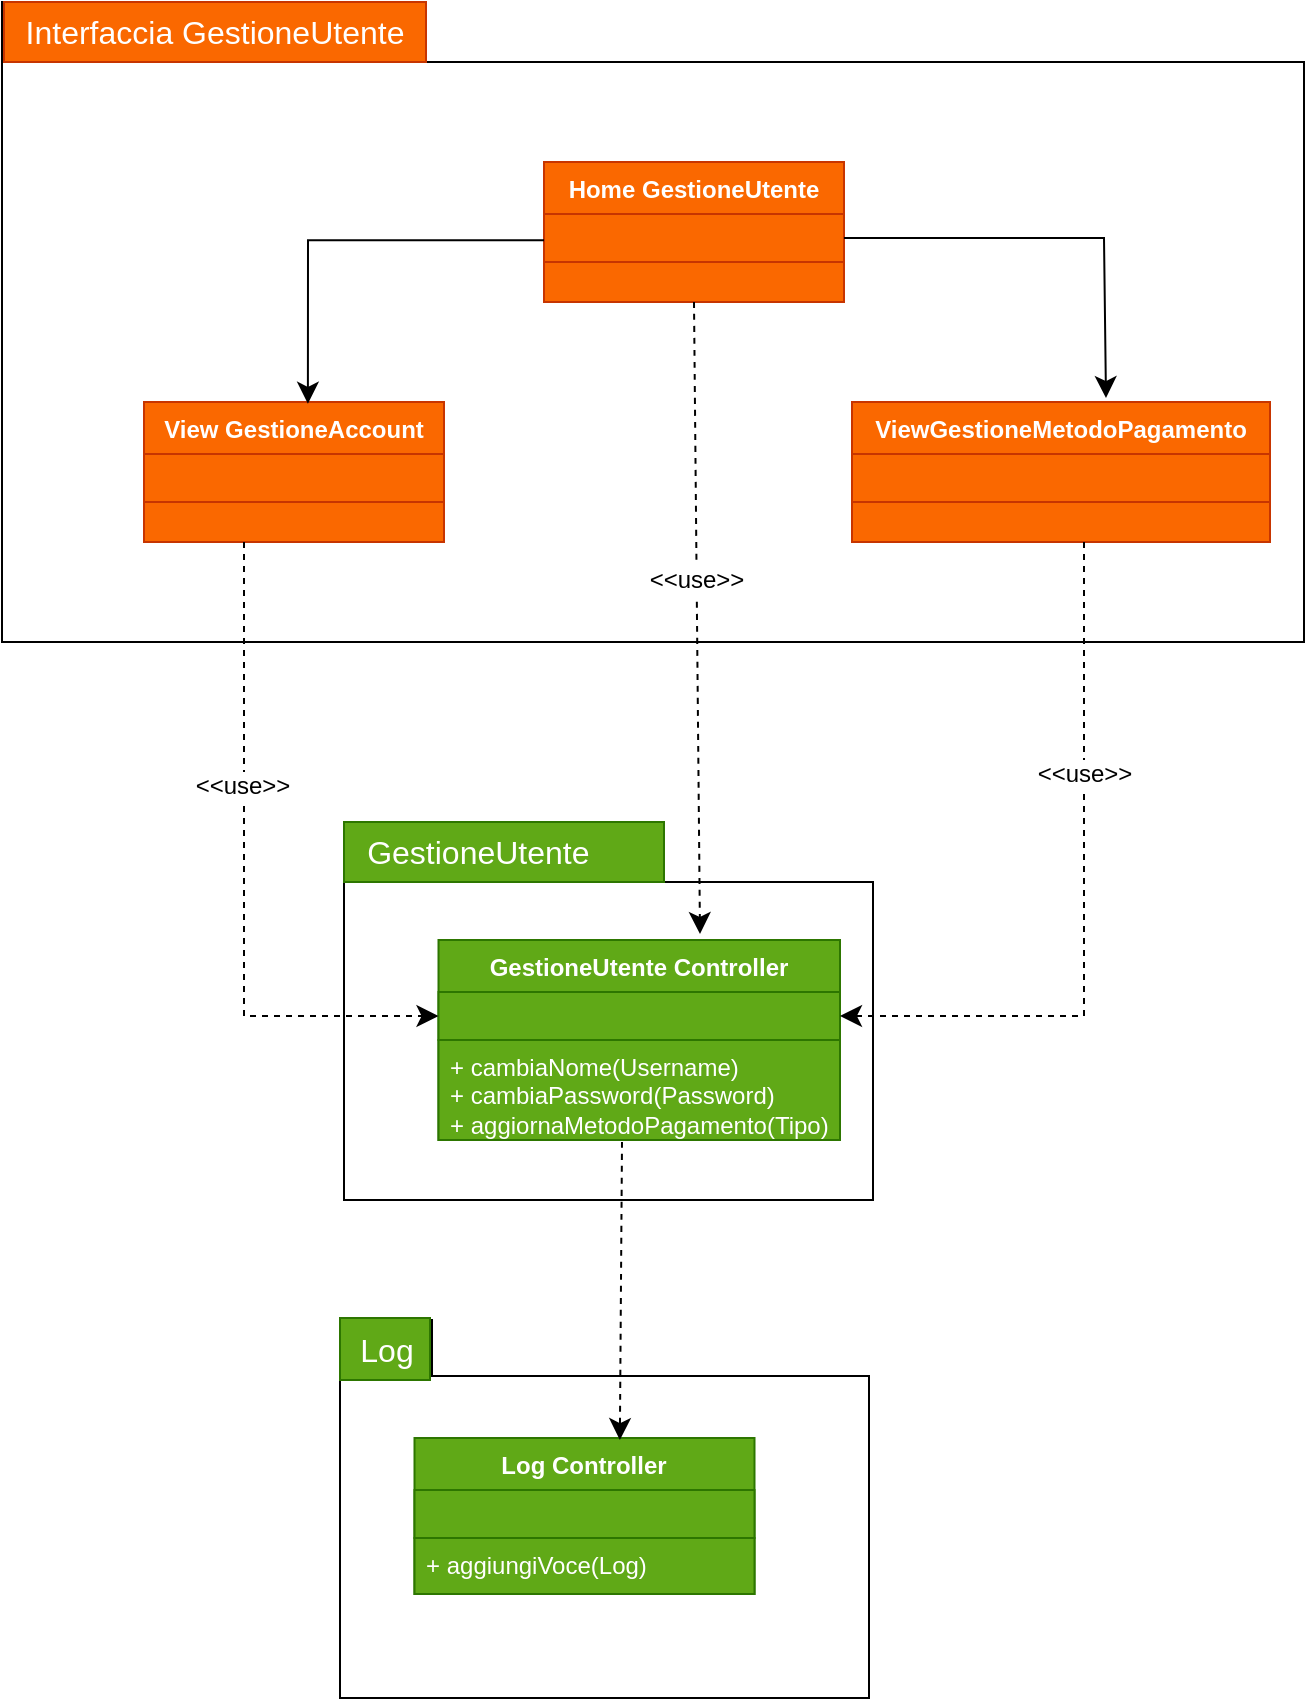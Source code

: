 <mxfile version="24.4.15" type="github">
  <diagram id="C5RBs43oDa-KdzZeNtuy" name="Page-1">
    <mxGraphModel dx="702" dy="845" grid="0" gridSize="10" guides="1" tooltips="1" connect="1" arrows="1" fold="1" page="1" pageScale="1" pageWidth="827" pageHeight="1169" math="0" shadow="0">
      <root>
        <mxCell id="WIyWlLk6GJQsqaUBKTNV-0" />
        <mxCell id="WIyWlLk6GJQsqaUBKTNV-1" parent="WIyWlLk6GJQsqaUBKTNV-0" />
        <mxCell id="I57wutEuGGv7QZFJ-WTR-0" value="" style="shape=folder;fontStyle=1;spacingTop=10;tabWidth=210;tabHeight=30;tabPosition=left;html=1;whiteSpace=wrap;" parent="WIyWlLk6GJQsqaUBKTNV-1" vertex="1">
          <mxGeometry x="19" y="230" width="651" height="320" as="geometry" />
        </mxCell>
        <mxCell id="I57wutEuGGv7QZFJ-WTR-24" value="&lt;font color=&quot;#ffffff&quot;&gt;Interfaccia GestioneUtente&lt;/font&gt;" style="text;strokeColor=#C73500;fillColor=#fa6800;html=1;align=center;verticalAlign=middle;whiteSpace=wrap;rounded=0;fontSize=16;fontColor=#000000;" parent="WIyWlLk6GJQsqaUBKTNV-1" vertex="1">
          <mxGeometry x="20" y="230" width="211" height="30" as="geometry" />
        </mxCell>
        <mxCell id="I57wutEuGGv7QZFJ-WTR-25" style="edgeStyle=none;curved=1;rounded=0;orthogonalLoop=1;jettySize=auto;html=1;exitX=0.5;exitY=0;exitDx=0;exitDy=0;fontSize=12;startSize=8;endSize=8;" parent="WIyWlLk6GJQsqaUBKTNV-1" edge="1">
          <mxGeometry relative="1" as="geometry">
            <mxPoint x="434" y="314" as="sourcePoint" />
            <mxPoint x="434" y="314" as="targetPoint" />
          </mxGeometry>
        </mxCell>
        <mxCell id="qMQlJpSZZ2h1YUX2fMPP-8" value="" style="shape=folder;fontStyle=1;spacingTop=10;tabWidth=156;tabHeight=30;tabPosition=left;html=1;whiteSpace=wrap;" parent="WIyWlLk6GJQsqaUBKTNV-1" vertex="1">
          <mxGeometry x="190" y="640" width="264.5" height="189" as="geometry" />
        </mxCell>
        <mxCell id="qMQlJpSZZ2h1YUX2fMPP-16" value="GestioneUtente&amp;nbsp;&amp;nbsp;&amp;nbsp;&amp;nbsp;&amp;nbsp;&amp;nbsp; " style="text;html=1;align=center;verticalAlign=middle;resizable=0;points=[];autosize=1;fontSize=16;fillColor=#60a917;fontColor=#ffffff;strokeColor=#2D7600;" parent="WIyWlLk6GJQsqaUBKTNV-1" vertex="1">
          <mxGeometry x="190" y="640" width="160" height="30" as="geometry" />
        </mxCell>
        <mxCell id="qMQlJpSZZ2h1YUX2fMPP-30" value="&lt;font color=&quot;#ffffff&quot;&gt;View GestioneAccount&lt;br&gt;&lt;/font&gt;" style="swimlane;fontStyle=1;align=center;verticalAlign=top;childLayout=stackLayout;horizontal=1;startSize=26;horizontalStack=0;resizeParent=1;resizeParentMax=0;resizeLast=0;collapsible=1;marginBottom=0;whiteSpace=wrap;html=1;fillColor=#fa6800;fontColor=#000000;strokeColor=#C73500;" parent="WIyWlLk6GJQsqaUBKTNV-1" vertex="1">
          <mxGeometry x="90" y="430" width="150" height="70" as="geometry" />
        </mxCell>
        <mxCell id="qMQlJpSZZ2h1YUX2fMPP-31" value="" style="text;strokeColor=#C73500;fillColor=#fa6800;align=left;verticalAlign=top;spacingLeft=4;spacingRight=4;overflow=hidden;rotatable=0;points=[[0,0.5],[1,0.5]];portConstraint=eastwest;whiteSpace=wrap;html=1;fontColor=#000000;" parent="qMQlJpSZZ2h1YUX2fMPP-30" vertex="1">
          <mxGeometry y="26" width="150" height="24" as="geometry" />
        </mxCell>
        <mxCell id="qMQlJpSZZ2h1YUX2fMPP-32" value="" style="line;strokeWidth=1;fillColor=#fa6800;align=left;verticalAlign=middle;spacingTop=-1;spacingLeft=3;spacingRight=3;rotatable=0;labelPosition=right;points=[];portConstraint=eastwest;strokeColor=#FF8000;fontColor=#000000;" parent="qMQlJpSZZ2h1YUX2fMPP-30" vertex="1">
          <mxGeometry y="50" width="150" as="geometry" />
        </mxCell>
        <mxCell id="qMQlJpSZZ2h1YUX2fMPP-33" value="&lt;div&gt;&lt;br&gt;&lt;/div&gt;&lt;div&gt;&lt;br&gt;&lt;/div&gt;" style="text;strokeColor=#C73500;fillColor=#fa6800;align=left;verticalAlign=top;spacingLeft=4;spacingRight=4;overflow=hidden;rotatable=0;points=[[0,0.5],[1,0.5]];portConstraint=eastwest;whiteSpace=wrap;html=1;fontColor=#000000;" parent="qMQlJpSZZ2h1YUX2fMPP-30" vertex="1">
          <mxGeometry y="50" width="150" height="20" as="geometry" />
        </mxCell>
        <mxCell id="qMQlJpSZZ2h1YUX2fMPP-35" value="&lt;font color=&quot;#ffffff&quot;&gt;ViewGestioneMetodoPagamento&lt;/font&gt;" style="swimlane;fontStyle=1;align=center;verticalAlign=top;childLayout=stackLayout;horizontal=1;startSize=26;horizontalStack=0;resizeParent=1;resizeParentMax=0;resizeLast=0;collapsible=1;marginBottom=0;whiteSpace=wrap;html=1;fillColor=#fa6800;fontColor=#000000;strokeColor=#C73500;" parent="WIyWlLk6GJQsqaUBKTNV-1" vertex="1">
          <mxGeometry x="444" y="430" width="209" height="70" as="geometry" />
        </mxCell>
        <mxCell id="qMQlJpSZZ2h1YUX2fMPP-36" value="" style="text;strokeColor=#C73500;fillColor=#fa6800;align=left;verticalAlign=top;spacingLeft=4;spacingRight=4;overflow=hidden;rotatable=0;points=[[0,0.5],[1,0.5]];portConstraint=eastwest;whiteSpace=wrap;html=1;fontColor=#000000;" parent="qMQlJpSZZ2h1YUX2fMPP-35" vertex="1">
          <mxGeometry y="26" width="209" height="24" as="geometry" />
        </mxCell>
        <mxCell id="qMQlJpSZZ2h1YUX2fMPP-37" value="" style="line;strokeWidth=1;fillColor=#fa6800;align=left;verticalAlign=middle;spacingTop=-1;spacingLeft=3;spacingRight=3;rotatable=0;labelPosition=right;points=[];portConstraint=eastwest;strokeColor=#FF8000;fontColor=#000000;" parent="qMQlJpSZZ2h1YUX2fMPP-35" vertex="1">
          <mxGeometry y="50" width="209" as="geometry" />
        </mxCell>
        <mxCell id="qMQlJpSZZ2h1YUX2fMPP-38" value="&lt;div&gt;&lt;br&gt;&lt;/div&gt;&lt;div&gt;&lt;br&gt;&lt;/div&gt;" style="text;strokeColor=#C73500;fillColor=#fa6800;align=left;verticalAlign=top;spacingLeft=4;spacingRight=4;overflow=hidden;rotatable=0;points=[[0,0.5],[1,0.5]];portConstraint=eastwest;whiteSpace=wrap;html=1;fontColor=#000000;" parent="qMQlJpSZZ2h1YUX2fMPP-35" vertex="1">
          <mxGeometry y="50" width="209" height="20" as="geometry" />
        </mxCell>
        <mxCell id="qMQlJpSZZ2h1YUX2fMPP-39" value="&lt;font color=&quot;#ffffff&quot;&gt;Home GestioneUtente&lt;br&gt;&lt;/font&gt;" style="swimlane;fontStyle=1;align=center;verticalAlign=top;childLayout=stackLayout;horizontal=1;startSize=26;horizontalStack=0;resizeParent=1;resizeParentMax=0;resizeLast=0;collapsible=1;marginBottom=0;whiteSpace=wrap;html=1;fillColor=#fa6800;fontColor=#000000;strokeColor=#C73500;" parent="WIyWlLk6GJQsqaUBKTNV-1" vertex="1">
          <mxGeometry x="290" y="310" width="150" height="70" as="geometry" />
        </mxCell>
        <mxCell id="qMQlJpSZZ2h1YUX2fMPP-40" value="" style="text;strokeColor=#C73500;fillColor=#fa6800;align=left;verticalAlign=top;spacingLeft=4;spacingRight=4;overflow=hidden;rotatable=0;points=[[0,0.5],[1,0.5]];portConstraint=eastwest;whiteSpace=wrap;html=1;fontColor=#000000;" parent="qMQlJpSZZ2h1YUX2fMPP-39" vertex="1">
          <mxGeometry y="26" width="150" height="24" as="geometry" />
        </mxCell>
        <mxCell id="qMQlJpSZZ2h1YUX2fMPP-41" value="" style="line;strokeWidth=1;fillColor=#fa6800;align=left;verticalAlign=middle;spacingTop=-1;spacingLeft=3;spacingRight=3;rotatable=0;labelPosition=right;points=[];portConstraint=eastwest;strokeColor=#FF8000;fontColor=#000000;" parent="qMQlJpSZZ2h1YUX2fMPP-39" vertex="1">
          <mxGeometry y="50" width="150" as="geometry" />
        </mxCell>
        <mxCell id="qMQlJpSZZ2h1YUX2fMPP-42" value="&lt;div&gt;&lt;br&gt;&lt;/div&gt;&lt;div&gt;&lt;br&gt;&lt;/div&gt;" style="text;strokeColor=#C73500;fillColor=#fa6800;align=left;verticalAlign=top;spacingLeft=4;spacingRight=4;overflow=hidden;rotatable=0;points=[[0,0.5],[1,0.5]];portConstraint=eastwest;whiteSpace=wrap;html=1;fontColor=#000000;" parent="qMQlJpSZZ2h1YUX2fMPP-39" vertex="1">
          <mxGeometry y="50" width="150" height="20" as="geometry" />
        </mxCell>
        <mxCell id="qMQlJpSZZ2h1YUX2fMPP-43" value="&lt;font color=&quot;#ffffff&quot;&gt;GestioneUtente Controller&lt;br&gt;&lt;/font&gt;" style="swimlane;fontStyle=1;align=center;verticalAlign=top;childLayout=stackLayout;horizontal=1;startSize=26;horizontalStack=0;resizeParent=1;resizeParentMax=0;resizeLast=0;collapsible=1;marginBottom=0;whiteSpace=wrap;html=1;fillColor=#60a917;fontColor=#ffffff;strokeColor=#2D7600;" parent="WIyWlLk6GJQsqaUBKTNV-1" vertex="1">
          <mxGeometry x="237.25" y="699" width="200.75" height="100" as="geometry" />
        </mxCell>
        <mxCell id="qMQlJpSZZ2h1YUX2fMPP-44" value="" style="text;strokeColor=#2D7600;fillColor=#60a917;align=left;verticalAlign=top;spacingLeft=4;spacingRight=4;overflow=hidden;rotatable=0;points=[[0,0.5],[1,0.5]];portConstraint=eastwest;whiteSpace=wrap;html=1;fontColor=#ffffff;" parent="qMQlJpSZZ2h1YUX2fMPP-43" vertex="1">
          <mxGeometry y="26" width="200.75" height="24" as="geometry" />
        </mxCell>
        <mxCell id="qMQlJpSZZ2h1YUX2fMPP-45" value="" style="line;strokeWidth=1;fillColor=#fa6800;align=left;verticalAlign=middle;spacingTop=-1;spacingLeft=3;spacingRight=3;rotatable=0;labelPosition=right;points=[];portConstraint=eastwest;strokeColor=#FF8000;fontColor=#000000;" parent="qMQlJpSZZ2h1YUX2fMPP-43" vertex="1">
          <mxGeometry y="50" width="200.75" as="geometry" />
        </mxCell>
        <mxCell id="qMQlJpSZZ2h1YUX2fMPP-46" value="&lt;div&gt;+ cambiaNome(Username)&lt;/div&gt;&lt;div&gt;+ cambiaPassword(Password)&lt;br&gt;&lt;/div&gt;&lt;div&gt;+ aggiornaMetodoPagamento(Tipo)&lt;br&gt;&lt;/div&gt;" style="text;strokeColor=#2D7600;fillColor=#60a917;align=left;verticalAlign=top;spacingLeft=4;spacingRight=4;overflow=hidden;rotatable=0;points=[[0,0.5],[1,0.5]];portConstraint=eastwest;whiteSpace=wrap;html=1;fontColor=#ffffff;" parent="qMQlJpSZZ2h1YUX2fMPP-43" vertex="1">
          <mxGeometry y="50" width="200.75" height="50" as="geometry" />
        </mxCell>
        <mxCell id="qMQlJpSZZ2h1YUX2fMPP-47" style="edgeStyle=none;curved=1;rounded=0;orthogonalLoop=1;jettySize=auto;html=1;exitX=0.5;exitY=1;exitDx=0;exitDy=0;fontSize=12;startSize=8;endSize=8;dashed=1;" parent="WIyWlLk6GJQsqaUBKTNV-1" source="qMQlJpSZZ2h1YUX2fMPP-39" edge="1">
          <mxGeometry relative="1" as="geometry">
            <mxPoint x="368" y="696" as="targetPoint" />
          </mxGeometry>
        </mxCell>
        <mxCell id="qMQlJpSZZ2h1YUX2fMPP-55" value="&amp;lt;&amp;lt;use&amp;gt;&amp;gt;" style="edgeLabel;html=1;align=center;verticalAlign=middle;resizable=0;points=[];fontSize=12;" parent="qMQlJpSZZ2h1YUX2fMPP-47" vertex="1" connectable="0">
          <mxGeometry x="-0.354" y="5" relative="1" as="geometry">
            <mxPoint x="-5" y="37" as="offset" />
          </mxGeometry>
        </mxCell>
        <mxCell id="qMQlJpSZZ2h1YUX2fMPP-49" style="edgeStyle=none;curved=0;rounded=0;orthogonalLoop=1;jettySize=auto;html=1;exitX=0.5;exitY=1;exitDx=0;exitDy=0;fontSize=12;startSize=8;endSize=8;entryX=0;entryY=0.25;entryDx=0;entryDy=0;dashed=1;strokeColor=none;" parent="WIyWlLk6GJQsqaUBKTNV-1" target="qMQlJpSZZ2h1YUX2fMPP-43" edge="1">
          <mxGeometry relative="1" as="geometry">
            <mxPoint x="110" y="500" as="sourcePoint" />
            <mxPoint x="110" y="819" as="targetPoint" />
            <Array as="points">
              <mxPoint x="110" y="720" />
            </Array>
          </mxGeometry>
        </mxCell>
        <mxCell id="qMQlJpSZZ2h1YUX2fMPP-50" style="edgeStyle=none;curved=0;rounded=0;orthogonalLoop=1;jettySize=auto;html=1;exitX=0.5;exitY=1;exitDx=0;exitDy=0;fontSize=12;startSize=8;endSize=8;dashed=1;" parent="WIyWlLk6GJQsqaUBKTNV-1" target="qMQlJpSZZ2h1YUX2fMPP-44" edge="1">
          <mxGeometry relative="1" as="geometry">
            <mxPoint x="140" y="500" as="sourcePoint" />
            <mxPoint x="140" y="880" as="targetPoint" />
            <Array as="points">
              <mxPoint x="140" y="737" />
            </Array>
          </mxGeometry>
        </mxCell>
        <mxCell id="qMQlJpSZZ2h1YUX2fMPP-56" value="&amp;lt;&amp;lt;use&amp;gt;&amp;gt;" style="edgeLabel;html=1;align=center;verticalAlign=middle;resizable=0;points=[];fontSize=12;" parent="qMQlJpSZZ2h1YUX2fMPP-50" vertex="1" connectable="0">
          <mxGeometry x="-0.272" y="-1" relative="1" as="geometry">
            <mxPoint as="offset" />
          </mxGeometry>
        </mxCell>
        <mxCell id="qMQlJpSZZ2h1YUX2fMPP-51" style="edgeStyle=none;curved=0;rounded=0;orthogonalLoop=1;jettySize=auto;html=1;exitX=0.5;exitY=1;exitDx=0;exitDy=0;fontSize=12;startSize=8;endSize=8;dashed=1;entryX=1;entryY=0.5;entryDx=0;entryDy=0;" parent="WIyWlLk6GJQsqaUBKTNV-1" target="qMQlJpSZZ2h1YUX2fMPP-44" edge="1">
          <mxGeometry relative="1" as="geometry">
            <mxPoint x="560" y="500" as="sourcePoint" />
            <mxPoint x="657" y="737" as="targetPoint" />
            <Array as="points">
              <mxPoint x="560" y="737" />
            </Array>
          </mxGeometry>
        </mxCell>
        <mxCell id="qMQlJpSZZ2h1YUX2fMPP-54" value="&amp;lt;&amp;lt;use&amp;gt;&amp;gt;" style="edgeLabel;html=1;align=center;verticalAlign=middle;resizable=0;points=[];fontSize=12;" parent="qMQlJpSZZ2h1YUX2fMPP-51" vertex="1" connectable="0">
          <mxGeometry x="-0.353" relative="1" as="geometry">
            <mxPoint as="offset" />
          </mxGeometry>
        </mxCell>
        <mxCell id="qMQlJpSZZ2h1YUX2fMPP-52" style="edgeStyle=none;curved=0;rounded=0;orthogonalLoop=1;jettySize=auto;html=1;exitX=1;exitY=0.5;exitDx=0;exitDy=0;fontSize=12;startSize=8;endSize=8;" parent="WIyWlLk6GJQsqaUBKTNV-1" source="qMQlJpSZZ2h1YUX2fMPP-40" edge="1">
          <mxGeometry relative="1" as="geometry">
            <mxPoint x="571" y="428" as="targetPoint" />
            <Array as="points">
              <mxPoint x="570" y="348" />
            </Array>
          </mxGeometry>
        </mxCell>
        <mxCell id="qMQlJpSZZ2h1YUX2fMPP-53" style="edgeStyle=none;curved=0;rounded=0;orthogonalLoop=1;jettySize=auto;html=1;fontSize=12;startSize=8;endSize=8;entryX=0.613;entryY=0.025;entryDx=0;entryDy=0;entryPerimeter=0;" parent="WIyWlLk6GJQsqaUBKTNV-1" edge="1">
          <mxGeometry relative="1" as="geometry">
            <mxPoint x="290" y="349.13" as="sourcePoint" />
            <mxPoint x="171.95" y="430.88" as="targetPoint" />
            <Array as="points">
              <mxPoint x="172" y="349.13" />
            </Array>
          </mxGeometry>
        </mxCell>
        <mxCell id="wQEvevjcP_nHAKgSfiP8-0" value="" style="shape=folder;fontStyle=1;spacingTop=10;tabWidth=46;tabHeight=28;tabPosition=left;html=1;whiteSpace=wrap;" parent="WIyWlLk6GJQsqaUBKTNV-1" vertex="1">
          <mxGeometry x="188" y="889" width="264.5" height="189" as="geometry" />
        </mxCell>
        <mxCell id="wQEvevjcP_nHAKgSfiP8-1" value="Log" style="text;html=1;align=center;verticalAlign=middle;resizable=0;points=[];autosize=1;fontSize=16;fillColor=#60a917;fontColor=#ffffff;strokeColor=#2D7600;" parent="WIyWlLk6GJQsqaUBKTNV-1" vertex="1">
          <mxGeometry x="188" y="888" width="45" height="31" as="geometry" />
        </mxCell>
        <mxCell id="wQEvevjcP_nHAKgSfiP8-2" value="Log Controller" style="swimlane;fontStyle=1;align=center;verticalAlign=top;childLayout=stackLayout;horizontal=1;startSize=26;horizontalStack=0;resizeParent=1;resizeParentMax=0;resizeLast=0;collapsible=1;marginBottom=0;whiteSpace=wrap;html=1;fillColor=#60a917;fontColor=#ffffff;strokeColor=#2D7600;" parent="WIyWlLk6GJQsqaUBKTNV-1" vertex="1">
          <mxGeometry x="225.25" y="948" width="170" height="78" as="geometry" />
        </mxCell>
        <mxCell id="wQEvevjcP_nHAKgSfiP8-3" value="" style="text;strokeColor=#2D7600;fillColor=#60a917;align=left;verticalAlign=top;spacingLeft=4;spacingRight=4;overflow=hidden;rotatable=0;points=[[0,0.5],[1,0.5]];portConstraint=eastwest;whiteSpace=wrap;html=1;fontColor=#ffffff;" parent="wQEvevjcP_nHAKgSfiP8-2" vertex="1">
          <mxGeometry y="26" width="170" height="24" as="geometry" />
        </mxCell>
        <mxCell id="wQEvevjcP_nHAKgSfiP8-4" value="" style="line;strokeWidth=1;fillColor=#fa6800;align=left;verticalAlign=middle;spacingTop=-1;spacingLeft=3;spacingRight=3;rotatable=0;labelPosition=right;points=[];portConstraint=eastwest;strokeColor=#FF8000;fontColor=#000000;" parent="wQEvevjcP_nHAKgSfiP8-2" vertex="1">
          <mxGeometry y="50" width="170" as="geometry" />
        </mxCell>
        <mxCell id="wQEvevjcP_nHAKgSfiP8-5" value="+ aggiungiVoce(Log)" style="text;strokeColor=#2D7600;fillColor=#60a917;align=left;verticalAlign=top;spacingLeft=4;spacingRight=4;overflow=hidden;rotatable=0;points=[[0,0.5],[1,0.5]];portConstraint=eastwest;whiteSpace=wrap;html=1;fontColor=#ffffff;" parent="wQEvevjcP_nHAKgSfiP8-2" vertex="1">
          <mxGeometry y="50" width="170" height="28" as="geometry" />
        </mxCell>
        <mxCell id="wQEvevjcP_nHAKgSfiP8-6" style="edgeStyle=none;curved=1;rounded=0;orthogonalLoop=1;jettySize=auto;html=1;entryX=0.604;entryY=0.013;entryDx=0;entryDy=0;entryPerimeter=0;fontSize=12;startSize=8;endSize=8;dashed=1;" parent="WIyWlLk6GJQsqaUBKTNV-1" target="wQEvevjcP_nHAKgSfiP8-2" edge="1">
          <mxGeometry relative="1" as="geometry">
            <mxPoint x="329" y="800" as="sourcePoint" />
          </mxGeometry>
        </mxCell>
      </root>
    </mxGraphModel>
  </diagram>
</mxfile>
